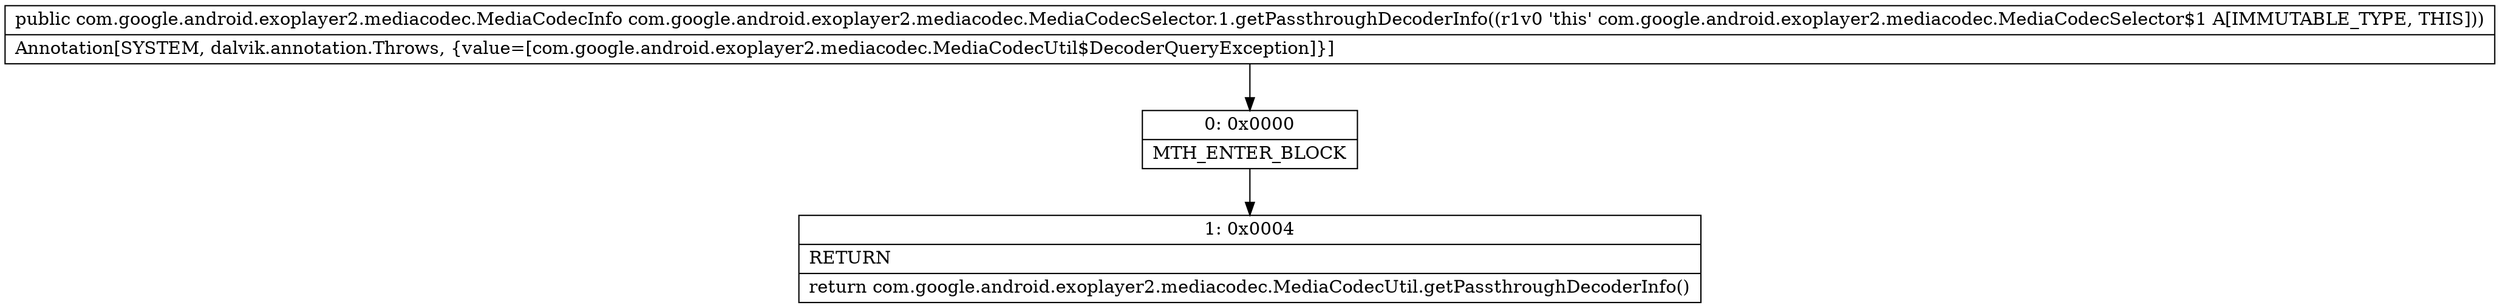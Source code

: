 digraph "CFG forcom.google.android.exoplayer2.mediacodec.MediaCodecSelector.1.getPassthroughDecoderInfo()Lcom\/google\/android\/exoplayer2\/mediacodec\/MediaCodecInfo;" {
Node_0 [shape=record,label="{0\:\ 0x0000|MTH_ENTER_BLOCK\l}"];
Node_1 [shape=record,label="{1\:\ 0x0004|RETURN\l|return com.google.android.exoplayer2.mediacodec.MediaCodecUtil.getPassthroughDecoderInfo()\l}"];
MethodNode[shape=record,label="{public com.google.android.exoplayer2.mediacodec.MediaCodecInfo com.google.android.exoplayer2.mediacodec.MediaCodecSelector.1.getPassthroughDecoderInfo((r1v0 'this' com.google.android.exoplayer2.mediacodec.MediaCodecSelector$1 A[IMMUTABLE_TYPE, THIS]))  | Annotation[SYSTEM, dalvik.annotation.Throws, \{value=[com.google.android.exoplayer2.mediacodec.MediaCodecUtil$DecoderQueryException]\}]\l}"];
MethodNode -> Node_0;
Node_0 -> Node_1;
}

